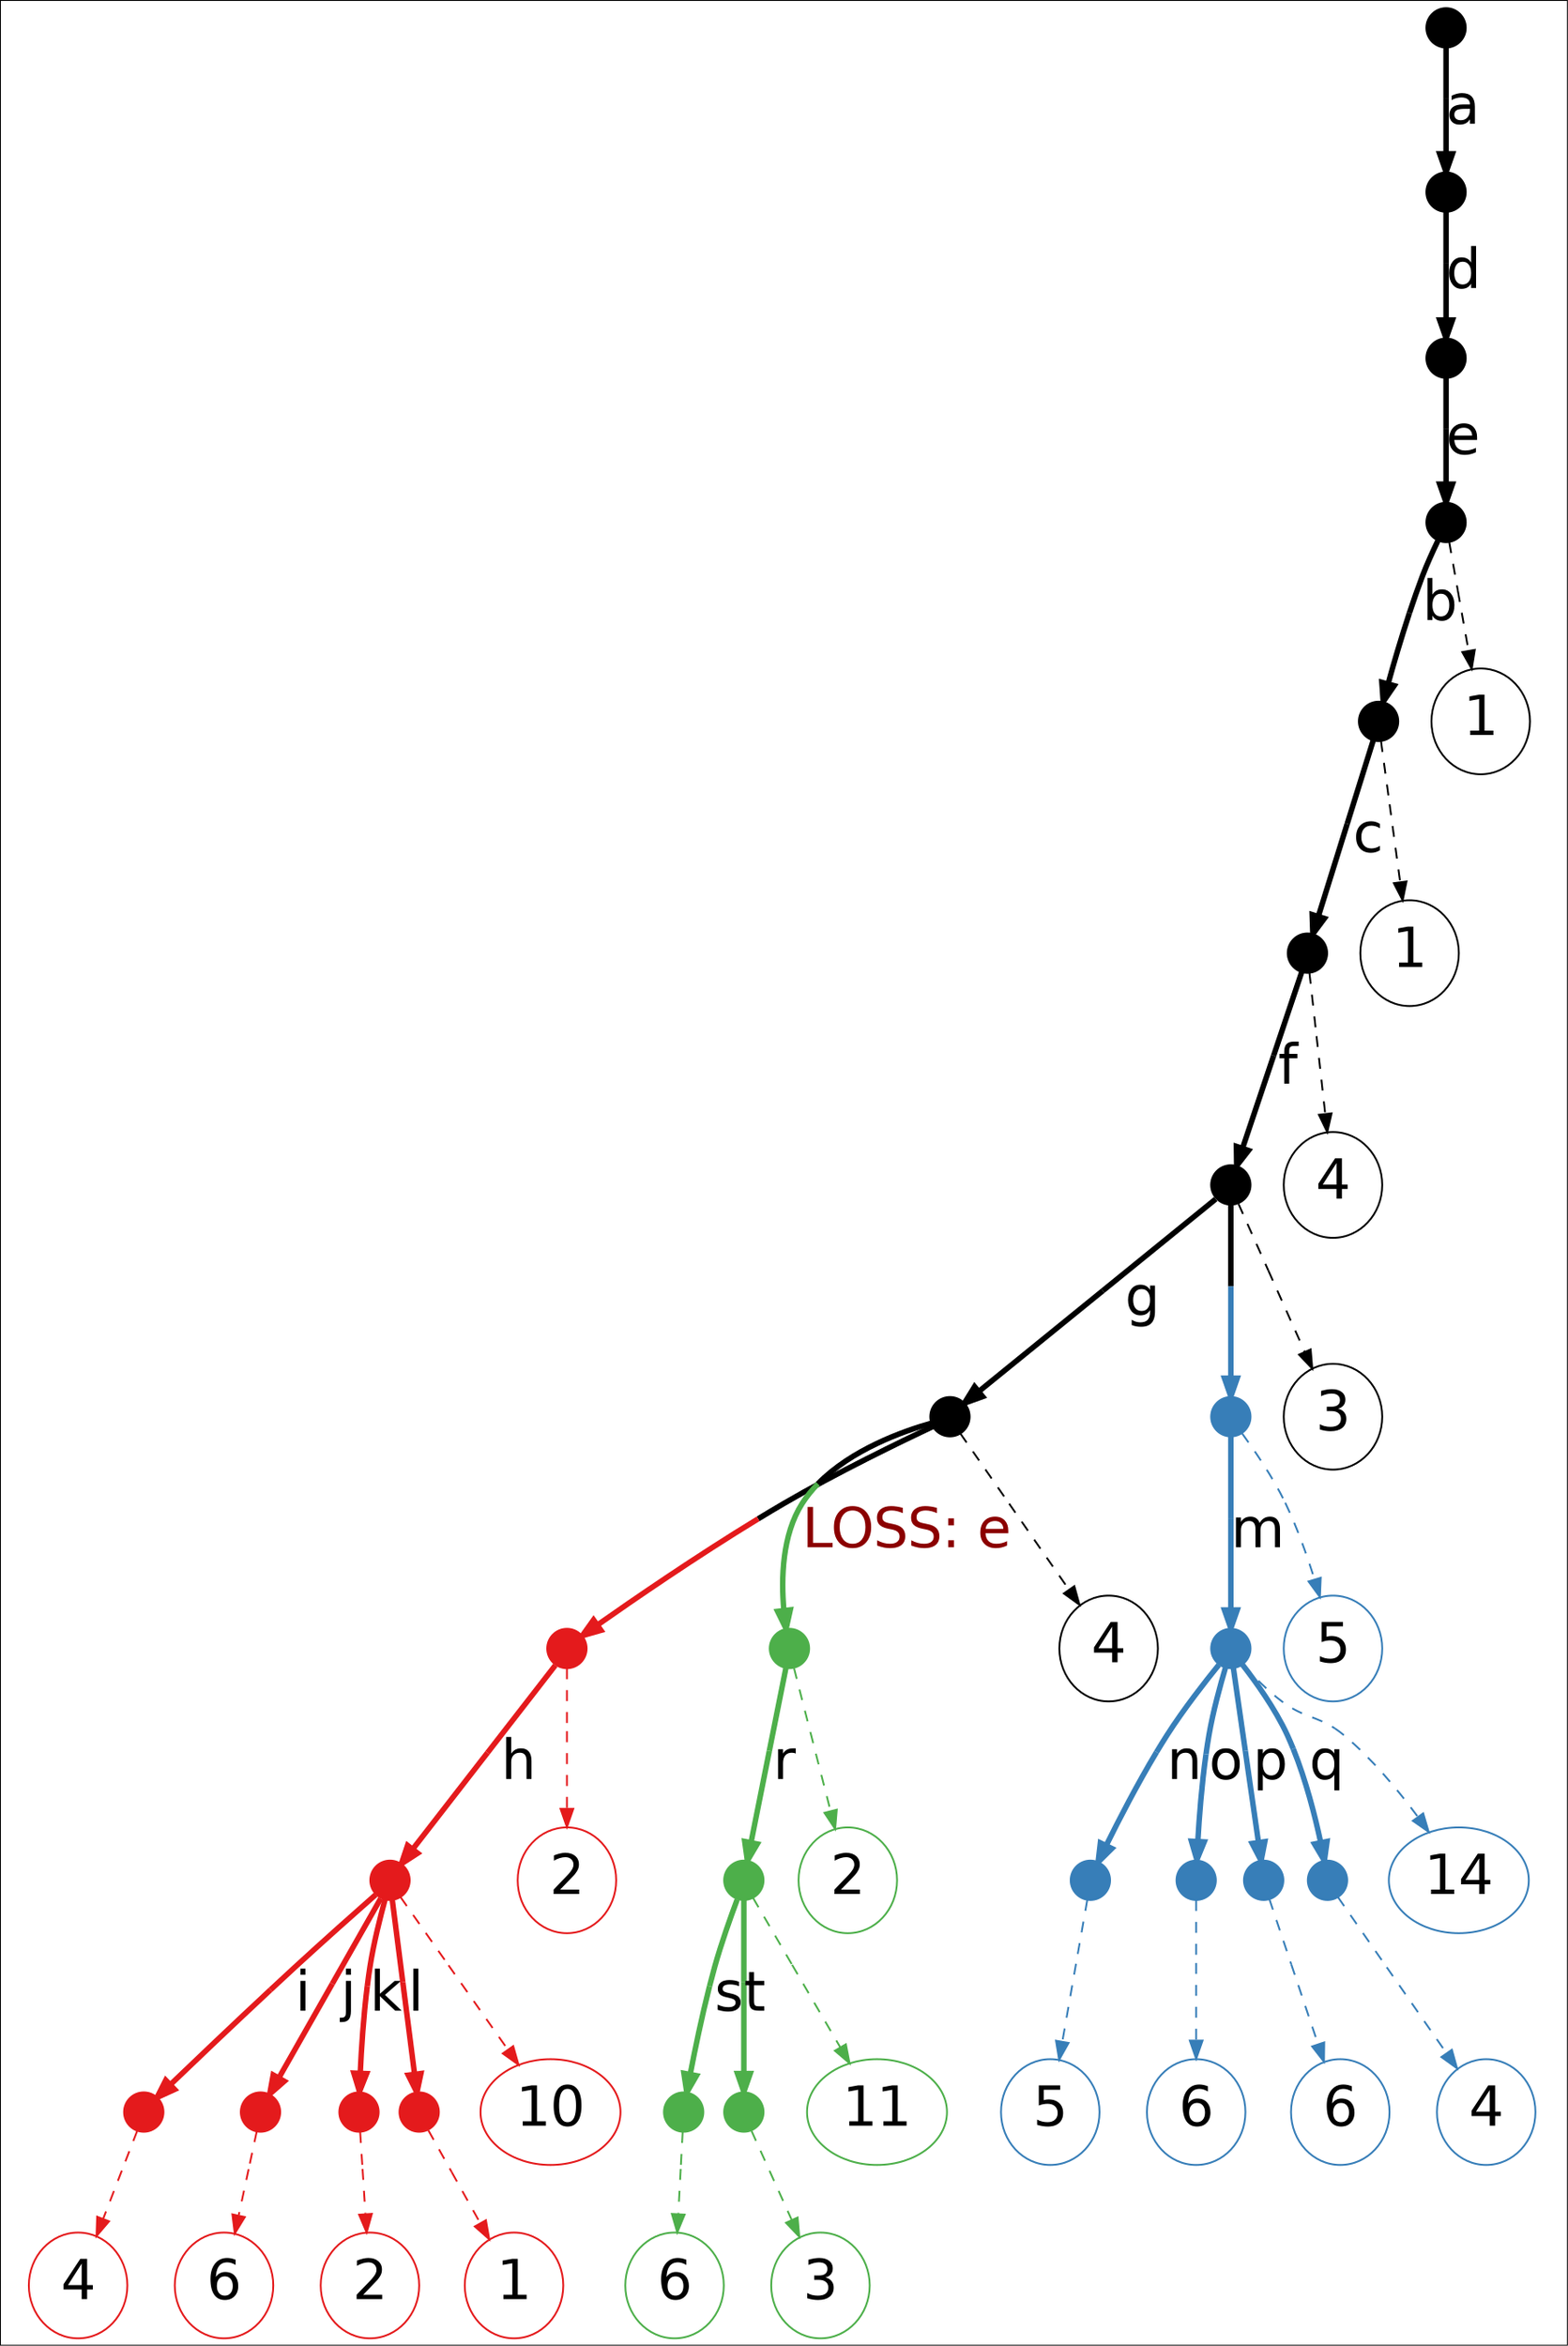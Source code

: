 digraph g{
ratio=1.5
nodesep=0
graph [fontname = "helvetica", colorscheme=set19];
node [fontname = "helvetica", colorscheme=set19];
edge [fontname = "helvetica", colorscheme=set19];
"MUT:a" [label = "", color = 0, height = 0.3, width = 0.3, shape=point]; 
"MUT:b" [label = "", color = 0, height = 0.3, width = 0.3, shape=point]; 
"MUT:c" [label = "", color = 0, height = 0.3, width = 0.3, shape=point]; 
"MUT:d" [label = "", color = 0, height = 0.3, width = 0.3, shape=point]; 
"MUT:e" [label = "", color = 0, height = 0.3, width = 0.3, shape=point]; 
"MUT:f" [label = "", color = 0, height = 0.3, width = 0.3, shape=point]; 
"MUT:g" [label = "", color = 0, height = 0.3, width = 0.3, shape=point]; 
"MUT:h" [label = "", color = 1, height = 0.3, width = 0.3, shape=point]; 
"MUT:i" [label = "", color = 1, height = 0.3, width = 0.3, shape=point]; 
"MUT:j" [label = "", color = 1, height = 0.3, width = 0.3, shape=point]; 
"MUT:k" [label = "", color = 1, height = 0.3, width = 0.3, shape=point]; 
"MUT:l" [label = "", color = 1, height = 0.3, width = 0.3, shape=point]; 
"MUT:m" [label = "", color = 2, height = 0.3, width = 0.3, shape=point]; 
"MUT:n" [label = "", color = 2, height = 0.3, width = 0.3, shape=point]; 
"MUT:o" [label = "", color = 2, height = 0.3, width = 0.3, shape=point]; 
"MUT:p" [label = "", color = 2, height = 0.3, width = 0.3, shape=point]; 
"MUT:q" [label = "", color = 2, height = 0.3, width = 0.3, shape=point]; 
"MUT:r" [label = "", color = 3, height = 0.3, width = 0.3, shape=point]; 
"MUT:s" [label = "", color = 3, height = 0.3, width = 0.3, shape=point]; 
"MUT:t" [label = "", color = 3, height = 0.3, width = 0.3, shape=point]; 
"ROOT:0" [label = "", color = 0, height = 0.3, width = 0.3, shape=point]; 
"ROOT:1" [label = "", color = 1, height = 0.3, width = 0.3, shape=point]; 
"ROOT:2" [label = "", color = 2, height = 0.3, width = 0.3, shape=point]; 
"ROOT:3" [label = "", color = 3, height = 0.3, width = 0.3, shape=point]; 
"ROOT:0" -> "MUT:a" [penwidth=3, label = "a", fontsize = 30, color="0;0.5:0"];
"MUT:a" -> "MUT:d" [penwidth=3, label = "d", fontsize = 30, color="0;0.5:0"];
"MUT:d" -> "MUT:e" [penwidth=3, label = "e", fontsize = 30, color="0;0.5:0"];
"MUT:e" -> "MUT:b" [penwidth=3, label = "b", fontsize = 30, color="0;0.5:0"];
"CHILDREN:MUT:e" [label = "1", color = 0, fontsize=30]"MUT:e" -> "CHILDREN:MUT:e" [penwidth=1, style=dashed, fontsize=30, color = "0;0.5:0"];
"MUT:b" -> "MUT:c" [penwidth=3, label = "c", fontsize = 30, color="0;0.5:0"];
"CHILDREN:MUT:b" [label = "1", color = 0, fontsize=30]"MUT:b" -> "CHILDREN:MUT:b" [penwidth=1, style=dashed, fontsize=30, color = "0;0.5:0"];
"MUT:c" -> "MUT:f" [penwidth=3, label = "f", fontsize = 30, color="0;0.5:0"];
"CHILDREN:MUT:c" [label = "4", color = 0, fontsize=30]"MUT:c" -> "CHILDREN:MUT:c" [penwidth=1, style=dashed, fontsize=30, color = "0;0.5:0"];
"MUT:f" -> "MUT:g" [penwidth=3, label = "g", fontsize = 30, color="0;0.5:0"];
"MUT:f" -> "ROOT:2" [label = "", fontsize=30,fontcolor="#8b0000", penwidth=3, color = "0;0.5:2"];
"CHILDREN:MUT:f" [label = "3", color = 0, fontsize=30]"MUT:f" -> "CHILDREN:MUT:f" [penwidth=1, style=dashed, fontsize=30, color = "0;0.5:0"];
"MUT:g" -> "ROOT:1" [label = "", fontsize=30,fontcolor="#8b0000", penwidth=3, color = "0;0.5:1"];
"MUT:g" -> "ROOT:3" [label = "LOSS: e", fontsize=30,fontcolor="#8b0000", penwidth=3, color = "0;0.5:3"];
"CHILDREN:MUT:g" [label = "4", color = 0, fontsize=30]"MUT:g" -> "CHILDREN:MUT:g" [penwidth=1, style=dashed, fontsize=30, color = "0;0.5:0"];
"ROOT:1" -> "MUT:h" [penwidth=3, label = "h", fontsize = 30, color="1;0.5:1"];
"CHILDREN:ROOT:1" [label = "2", color = 1, fontsize=30]"ROOT:1" -> "CHILDREN:ROOT:1" [penwidth=1, style=dashed, fontsize=30, color = "1;0.5:1"];
"MUT:h" -> "MUT:i" [penwidth=3, label = "i", fontsize = 30, color="1;0.5:1"];
"MUT:h" -> "MUT:j" [penwidth=3, label = "j", fontsize = 30, color="1;0.5:1"];
"MUT:h" -> "MUT:k" [penwidth=3, label = "k", fontsize = 30, color="1;0.5:1"];
"MUT:h" -> "MUT:l" [penwidth=3, label = "l", fontsize = 30, color="1;0.5:1"];
"CHILDREN:MUT:h" [label = "10", color = 1, fontsize=30]"MUT:h" -> "CHILDREN:MUT:h" [penwidth=1, style=dashed, fontsize=30, color = "1;0.5:1"];
"CHILDREN:MUT:i" [label = "4", color = 1, fontsize=30]"MUT:i" -> "CHILDREN:MUT:i" [penwidth=1, style=dashed, fontsize=30, color = "1;0.5:1"];
"CHILDREN:MUT:j" [label = "6", color = 1, fontsize=30]"MUT:j" -> "CHILDREN:MUT:j" [penwidth=1, style=dashed, fontsize=30, color = "1;0.5:1"];
"CHILDREN:MUT:k" [label = "2", color = 1, fontsize=30]"MUT:k" -> "CHILDREN:MUT:k" [penwidth=1, style=dashed, fontsize=30, color = "1;0.5:1"];
"CHILDREN:MUT:l" [label = "1", color = 1, fontsize=30]"MUT:l" -> "CHILDREN:MUT:l" [penwidth=1, style=dashed, fontsize=30, color = "1;0.5:1"];
"ROOT:2" -> "MUT:m" [penwidth=3, label = "m", fontsize = 30, color="2;0.5:2"];
"CHILDREN:ROOT:2" [label = "5", color = 2, fontsize=30]"ROOT:2" -> "CHILDREN:ROOT:2" [penwidth=1, style=dashed, fontsize=30, color = "2;0.5:2"];
"MUT:m" -> "MUT:n" [penwidth=3, label = "n", fontsize = 30, color="2;0.5:2"];
"MUT:m" -> "MUT:o" [penwidth=3, label = "o", fontsize = 30, color="2;0.5:2"];
"MUT:m" -> "MUT:p" [penwidth=3, label = "p", fontsize = 30, color="2;0.5:2"];
"MUT:m" -> "MUT:q" [penwidth=3, label = "q", fontsize = 30, color="2;0.5:2"];
"CHILDREN:MUT:m" [label = "14", color = 2, fontsize=30]"MUT:m" -> "CHILDREN:MUT:m" [penwidth=1, style=dashed, fontsize=30, color = "2;0.5:2"];
"CHILDREN:MUT:n" [label = "5", color = 2, fontsize=30]"MUT:n" -> "CHILDREN:MUT:n" [penwidth=1, style=dashed, fontsize=30, color = "2;0.5:2"];
"CHILDREN:MUT:o" [label = "6", color = 2, fontsize=30]"MUT:o" -> "CHILDREN:MUT:o" [penwidth=1, style=dashed, fontsize=30, color = "2;0.5:2"];
"CHILDREN:MUT:p" [label = "6", color = 2, fontsize=30]"MUT:p" -> "CHILDREN:MUT:p" [penwidth=1, style=dashed, fontsize=30, color = "2;0.5:2"];
"CHILDREN:MUT:q" [label = "4", color = 2, fontsize=30]"MUT:q" -> "CHILDREN:MUT:q" [penwidth=1, style=dashed, fontsize=30, color = "2;0.5:2"];
"ROOT:3" -> "MUT:r" [penwidth=3, label = "r", fontsize = 30, color="3;0.5:3"];
"CHILDREN:ROOT:3" [label = "2", color = 3, fontsize=30]"ROOT:3" -> "CHILDREN:ROOT:3" [penwidth=1, style=dashed, fontsize=30, color = "3;0.5:3"];
"MUT:r" -> "MUT:s" [penwidth=3, label = "s", fontsize = 30, color="3;0.5:3"];
"MUT:r" -> "MUT:t" [penwidth=3, label = "t", fontsize = 30, color="3;0.5:3"];
"CHILDREN:MUT:r" [label = "11", color = 3, fontsize=30]"MUT:r" -> "CHILDREN:MUT:r" [penwidth=1, style=dashed, fontsize=30, color = "3;0.5:3"];
"CHILDREN:MUT:s" [label = "6", color = 3, fontsize=30]"MUT:s" -> "CHILDREN:MUT:s" [penwidth=1, style=dashed, fontsize=30, color = "3;0.5:3"];
"CHILDREN:MUT:t" [label = "3", color = 3, fontsize=30]"MUT:t" -> "CHILDREN:MUT:t" [penwidth=1, style=dashed, fontsize=30, color = "3;0.5:3"];
}
